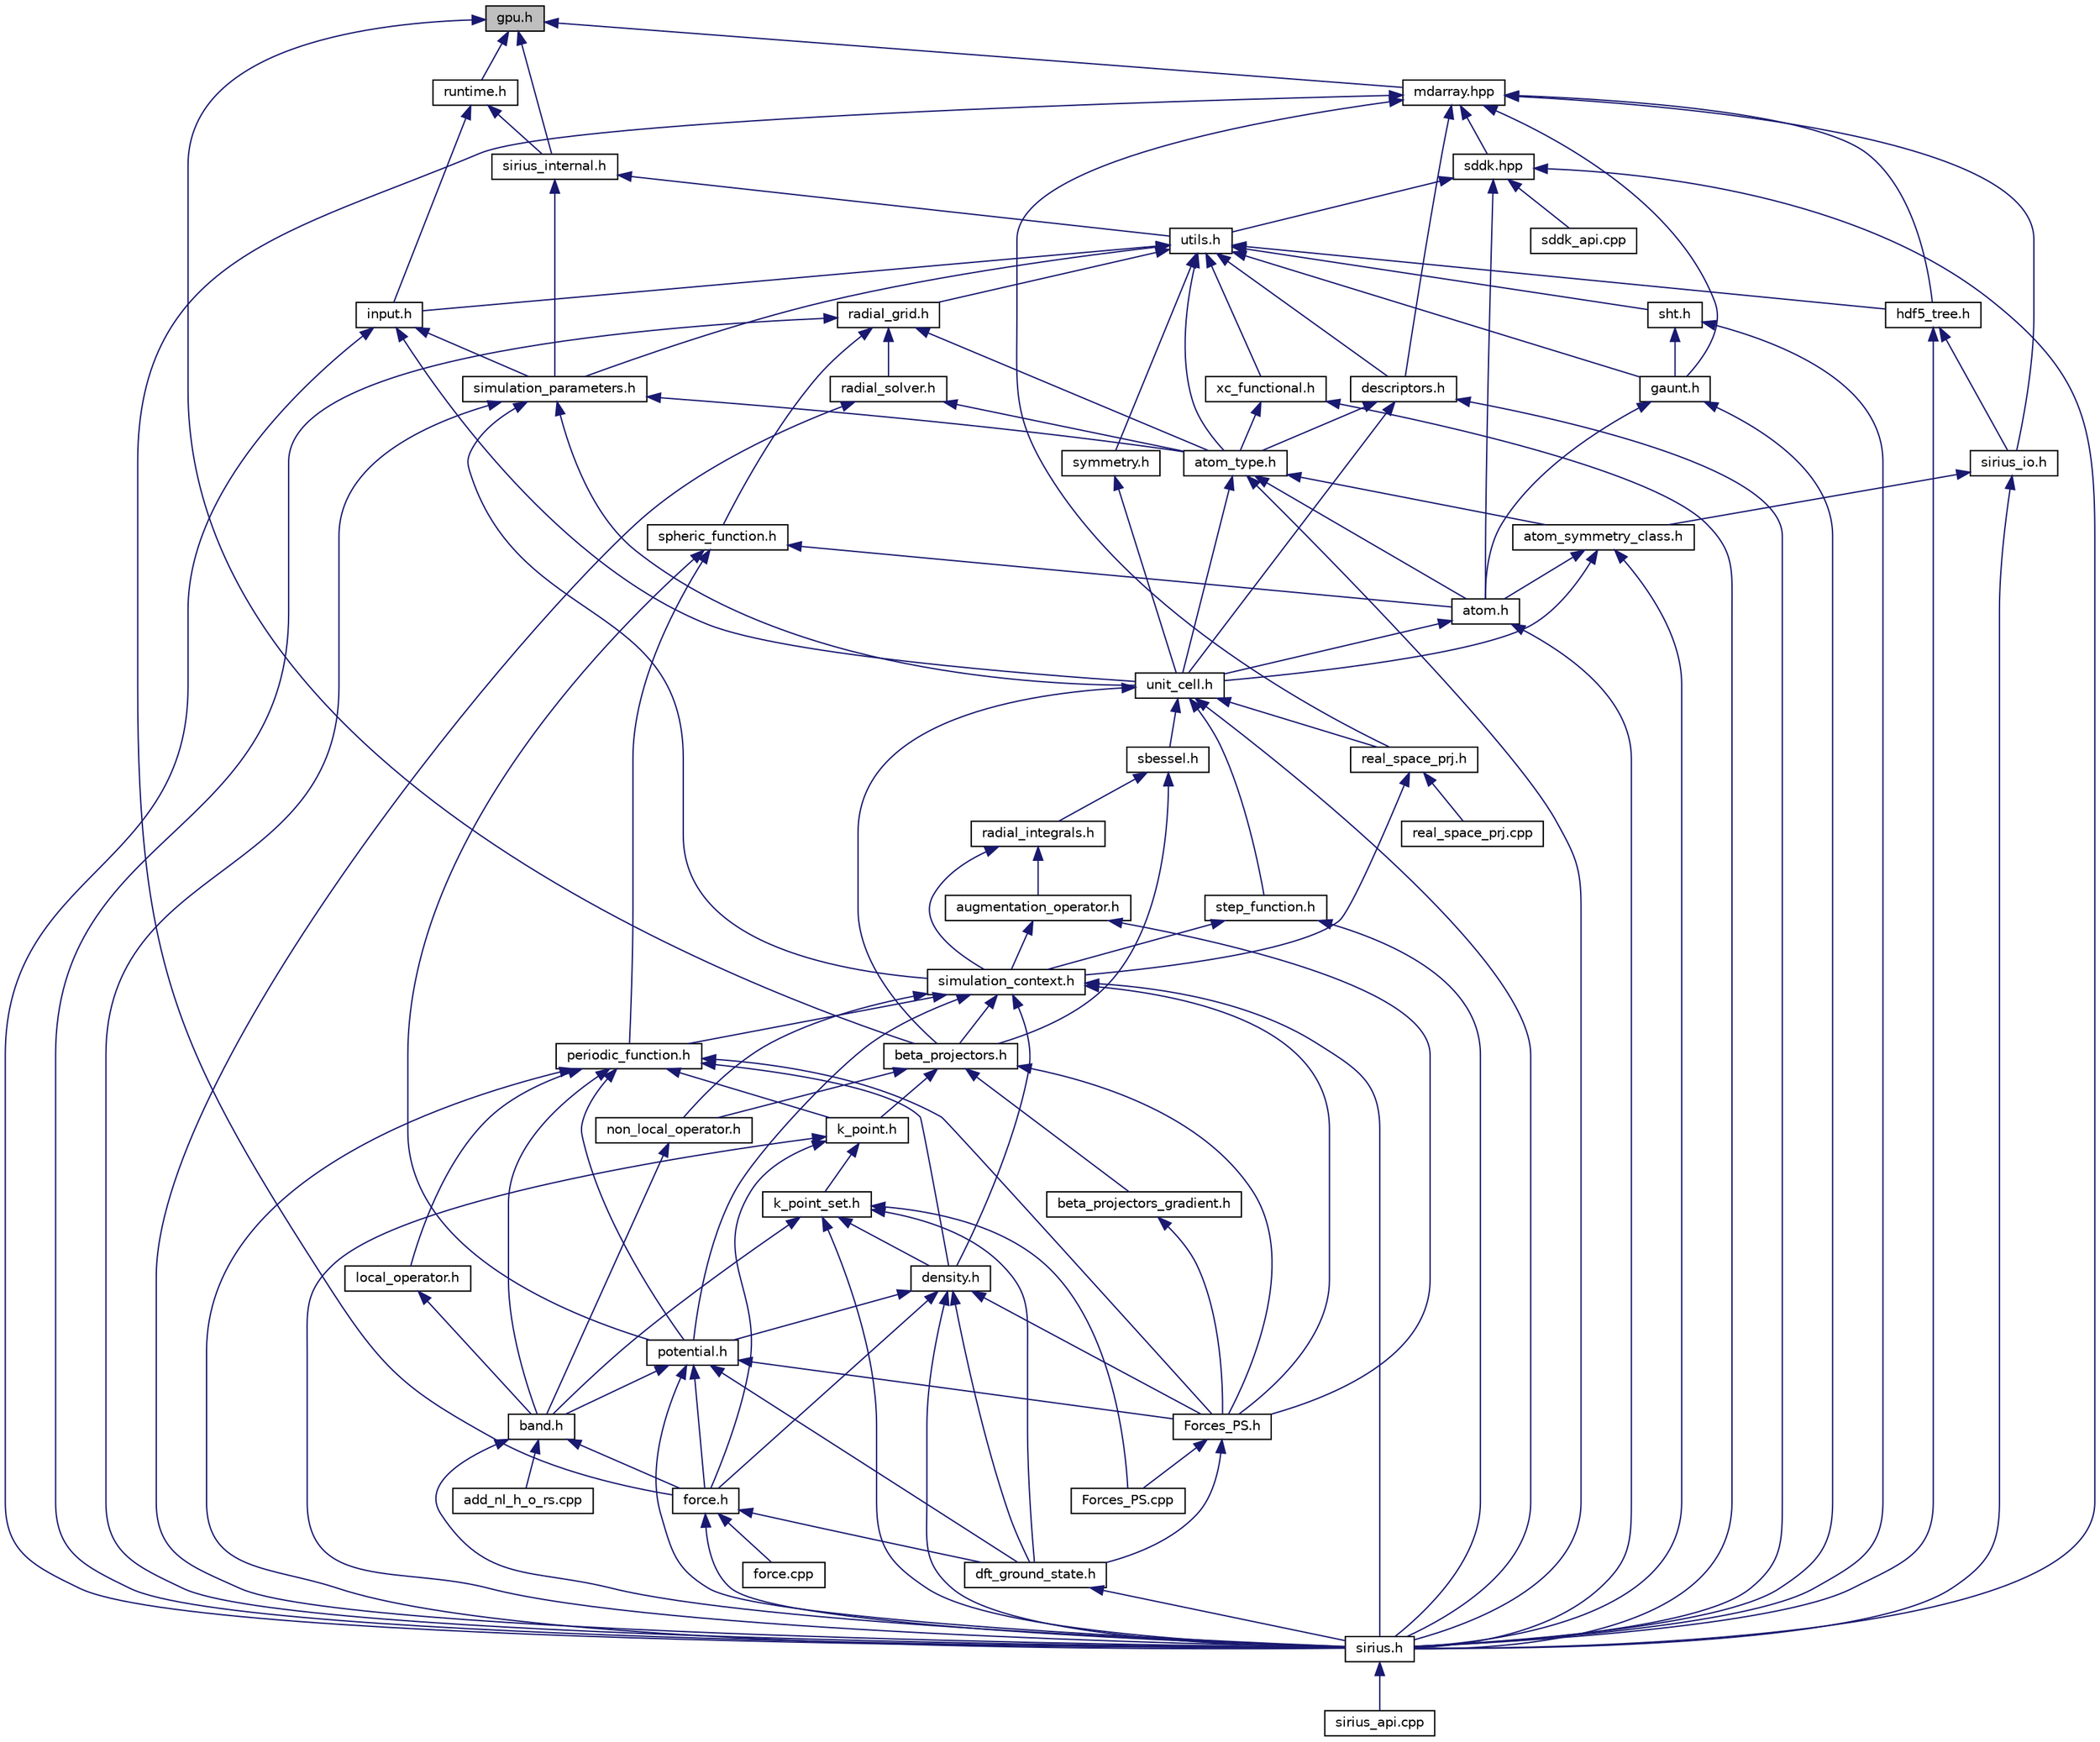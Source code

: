 digraph "gpu.h"
{
 // INTERACTIVE_SVG=YES
  edge [fontname="Helvetica",fontsize="10",labelfontname="Helvetica",labelfontsize="10"];
  node [fontname="Helvetica",fontsize="10",shape=record];
  Node1 [label="gpu.h",height=0.2,width=0.4,color="black", fillcolor="grey75", style="filled", fontcolor="black"];
  Node1 -> Node2 [dir="back",color="midnightblue",fontsize="10",style="solid"];
  Node2 [label="sirius_internal.h",height=0.2,width=0.4,color="black", fillcolor="white", style="filled",URL="$sirius__internal_8h.html",tooltip="Contains basic definitions and declarations. "];
  Node2 -> Node3 [dir="back",color="midnightblue",fontsize="10",style="solid"];
  Node3 [label="utils.h",height=0.2,width=0.4,color="black", fillcolor="white", style="filled",URL="$utils_8h.html",tooltip="Contains definition and partial implementation of sirius::Utils class. "];
  Node3 -> Node4 [dir="back",color="midnightblue",fontsize="10",style="solid"];
  Node4 [label="gaunt.h",height=0.2,width=0.4,color="black", fillcolor="white", style="filled",URL="$gaunt_8h.html",tooltip="Contains definition and implementation of sirius::Gaunt class. "];
  Node4 -> Node5 [dir="back",color="midnightblue",fontsize="10",style="solid"];
  Node5 [label="atom.h",height=0.2,width=0.4,color="black", fillcolor="white", style="filled",URL="$atom_8h.html",tooltip="Contains declaration and partial implementation of sirius::Atom class. "];
  Node5 -> Node6 [dir="back",color="midnightblue",fontsize="10",style="solid"];
  Node6 [label="unit_cell.h",height=0.2,width=0.4,color="black", fillcolor="white", style="filled",URL="$unit__cell_8h.html",tooltip="Contains definition and partial implementation of sirius::Unit_cell class. "];
  Node6 -> Node7 [dir="back",color="midnightblue",fontsize="10",style="solid"];
  Node7 [label="sbessel.h",height=0.2,width=0.4,color="black", fillcolor="white", style="filled",URL="$sbessel_8h.html",tooltip="Contains implementation of sirius::Spherical_Bessel_functions and sirius::sbessel_approx classes..."];
  Node7 -> Node8 [dir="back",color="midnightblue",fontsize="10",style="solid"];
  Node8 [label="radial_integrals.h",height=0.2,width=0.4,color="black", fillcolor="white", style="filled",URL="$radial__integrals_8h.html",tooltip="Representation of various radial integrals. "];
  Node8 -> Node9 [dir="back",color="midnightblue",fontsize="10",style="solid"];
  Node9 [label="augmentation_operator.h",height=0.2,width=0.4,color="black", fillcolor="white", style="filled",URL="$augmentation__operator_8h.html",tooltip="Contains implementation of sirius::Augmentation_operator class. "];
  Node9 -> Node10 [dir="back",color="midnightblue",fontsize="10",style="solid"];
  Node10 [label="simulation_context.h",height=0.2,width=0.4,color="black", fillcolor="white", style="filled",URL="$simulation__context_8h.html",tooltip="Contains definition and implementation of Simulation_parameters and Simulation_context classes..."];
  Node10 -> Node11 [dir="back",color="midnightblue",fontsize="10",style="solid"];
  Node11 [label="periodic_function.h",height=0.2,width=0.4,color="black", fillcolor="white", style="filled",URL="$periodic__function_8h.html",tooltip="Contains declaration and partial implementation of sirius::Periodic_function class. "];
  Node11 -> Node12 [dir="back",color="midnightblue",fontsize="10",style="solid"];
  Node12 [label="band.h",height=0.2,width=0.4,color="black", fillcolor="white", style="filled",URL="$band_8h.html",tooltip="Contains declaration and partial implementation of sirius::Band class. "];
  Node12 -> Node13 [dir="back",color="midnightblue",fontsize="10",style="solid"];
  Node13 [label="add_nl_h_o_rs.cpp",height=0.2,width=0.4,color="black", fillcolor="white", style="filled",URL="$add__nl__h__o__rs_8cpp_source.html"];
  Node12 -> Node14 [dir="back",color="midnightblue",fontsize="10",style="solid"];
  Node14 [label="force.h",height=0.2,width=0.4,color="black", fillcolor="white", style="filled",URL="$force_8h.html",tooltip="Contains definition of sirius::Force class. "];
  Node14 -> Node15 [dir="back",color="midnightblue",fontsize="10",style="solid"];
  Node15 [label="dft_ground_state.h",height=0.2,width=0.4,color="black", fillcolor="white", style="filled",URL="$dft__ground__state_8h.html",tooltip="Contains definition and partial implementation of sirius::DFT_ground_state class. ..."];
  Node15 -> Node16 [dir="back",color="midnightblue",fontsize="10",style="solid"];
  Node16 [label="sirius.h",height=0.2,width=0.4,color="black", fillcolor="white", style="filled",URL="$sirius_8h.html",tooltip="\"All-in-one\" include file. "];
  Node16 -> Node17 [dir="back",color="midnightblue",fontsize="10",style="solid"];
  Node17 [label="sirius_api.cpp",height=0.2,width=0.4,color="black", fillcolor="white", style="filled",URL="$sirius__api_8cpp.html",tooltip="Fortran API. "];
  Node14 -> Node18 [dir="back",color="midnightblue",fontsize="10",style="solid"];
  Node18 [label="force.cpp",height=0.2,width=0.4,color="black", fillcolor="white", style="filled",URL="$force_8cpp.html",tooltip="Contains implementation of sirius::Force class. "];
  Node14 -> Node16 [dir="back",color="midnightblue",fontsize="10",style="solid"];
  Node12 -> Node16 [dir="back",color="midnightblue",fontsize="10",style="solid"];
  Node11 -> Node19 [dir="back",color="midnightblue",fontsize="10",style="solid"];
  Node19 [label="k_point.h",height=0.2,width=0.4,color="black", fillcolor="white", style="filled",URL="$k__point_8h.html",tooltip="Contains definition and partial implementation of sirius::K_point class. "];
  Node19 -> Node20 [dir="back",color="midnightblue",fontsize="10",style="solid"];
  Node20 [label="k_point_set.h",height=0.2,width=0.4,color="black", fillcolor="white", style="filled",URL="$k__point__set_8h.html",tooltip="Contains declaration and partial implementation of sirius::K_point_set class. "];
  Node20 -> Node12 [dir="back",color="midnightblue",fontsize="10",style="solid"];
  Node20 -> Node21 [dir="back",color="midnightblue",fontsize="10",style="solid"];
  Node21 [label="density.h",height=0.2,width=0.4,color="black", fillcolor="white", style="filled",URL="$density_8h.html",tooltip="Contains definition and partial implementation of sirius::Density class. "];
  Node21 -> Node22 [dir="back",color="midnightblue",fontsize="10",style="solid"];
  Node22 [label="potential.h",height=0.2,width=0.4,color="black", fillcolor="white", style="filled",URL="$potential_8h.html",tooltip="Contains declaration and partial implementation of sirius::Potential class. "];
  Node22 -> Node12 [dir="back",color="midnightblue",fontsize="10",style="solid"];
  Node22 -> Node15 [dir="back",color="midnightblue",fontsize="10",style="solid"];
  Node22 -> Node14 [dir="back",color="midnightblue",fontsize="10",style="solid"];
  Node22 -> Node23 [dir="back",color="midnightblue",fontsize="10",style="solid"];
  Node23 [label="Forces_PS.h",height=0.2,width=0.4,color="black", fillcolor="white", style="filled",URL="$_forces___p_s_8h_source.html"];
  Node23 -> Node15 [dir="back",color="midnightblue",fontsize="10",style="solid"];
  Node23 -> Node24 [dir="back",color="midnightblue",fontsize="10",style="solid"];
  Node24 [label="Forces_PS.cpp",height=0.2,width=0.4,color="black", fillcolor="white", style="filled",URL="$_forces___p_s_8cpp_source.html"];
  Node22 -> Node16 [dir="back",color="midnightblue",fontsize="10",style="solid"];
  Node21 -> Node15 [dir="back",color="midnightblue",fontsize="10",style="solid"];
  Node21 -> Node14 [dir="back",color="midnightblue",fontsize="10",style="solid"];
  Node21 -> Node23 [dir="back",color="midnightblue",fontsize="10",style="solid"];
  Node21 -> Node16 [dir="back",color="midnightblue",fontsize="10",style="solid"];
  Node20 -> Node15 [dir="back",color="midnightblue",fontsize="10",style="solid"];
  Node20 -> Node24 [dir="back",color="midnightblue",fontsize="10",style="solid"];
  Node20 -> Node16 [dir="back",color="midnightblue",fontsize="10",style="solid"];
  Node19 -> Node14 [dir="back",color="midnightblue",fontsize="10",style="solid"];
  Node19 -> Node16 [dir="back",color="midnightblue",fontsize="10",style="solid"];
  Node11 -> Node22 [dir="back",color="midnightblue",fontsize="10",style="solid"];
  Node11 -> Node21 [dir="back",color="midnightblue",fontsize="10",style="solid"];
  Node11 -> Node25 [dir="back",color="midnightblue",fontsize="10",style="solid"];
  Node25 [label="local_operator.h",height=0.2,width=0.4,color="black", fillcolor="white", style="filled",URL="$local__operator_8h.html",tooltip="Contains declaration and implementation of sirius::Local_operator class. "];
  Node25 -> Node12 [dir="back",color="midnightblue",fontsize="10",style="solid"];
  Node11 -> Node23 [dir="back",color="midnightblue",fontsize="10",style="solid"];
  Node11 -> Node16 [dir="back",color="midnightblue",fontsize="10",style="solid"];
  Node10 -> Node26 [dir="back",color="midnightblue",fontsize="10",style="solid"];
  Node26 [label="beta_projectors.h",height=0.2,width=0.4,color="black", fillcolor="white", style="filled",URL="$beta__projectors_8h.html",tooltip="Contains declaration and implementation of sirius::Beta_projectors class. "];
  Node26 -> Node19 [dir="back",color="midnightblue",fontsize="10",style="solid"];
  Node26 -> Node27 [dir="back",color="midnightblue",fontsize="10",style="solid"];
  Node27 [label="non_local_operator.h",height=0.2,width=0.4,color="black", fillcolor="white", style="filled",URL="$non__local__operator_8h.html",tooltip="Contains declaration and implementation of sirius::Non_local_operator class. "];
  Node27 -> Node12 [dir="back",color="midnightblue",fontsize="10",style="solid"];
  Node26 -> Node28 [dir="back",color="midnightblue",fontsize="10",style="solid"];
  Node28 [label="beta_projectors_gradient.h",height=0.2,width=0.4,color="black", fillcolor="white", style="filled",URL="$beta__projectors__gradient_8h_source.html"];
  Node28 -> Node23 [dir="back",color="midnightblue",fontsize="10",style="solid"];
  Node26 -> Node23 [dir="back",color="midnightblue",fontsize="10",style="solid"];
  Node10 -> Node22 [dir="back",color="midnightblue",fontsize="10",style="solid"];
  Node10 -> Node21 [dir="back",color="midnightblue",fontsize="10",style="solid"];
  Node10 -> Node27 [dir="back",color="midnightblue",fontsize="10",style="solid"];
  Node10 -> Node23 [dir="back",color="midnightblue",fontsize="10",style="solid"];
  Node10 -> Node16 [dir="back",color="midnightblue",fontsize="10",style="solid"];
  Node9 -> Node23 [dir="back",color="midnightblue",fontsize="10",style="solid"];
  Node8 -> Node10 [dir="back",color="midnightblue",fontsize="10",style="solid"];
  Node7 -> Node26 [dir="back",color="midnightblue",fontsize="10",style="solid"];
  Node6 -> Node29 [dir="back",color="midnightblue",fontsize="10",style="solid"];
  Node29 [label="step_function.h",height=0.2,width=0.4,color="black", fillcolor="white", style="filled",URL="$step__function_8h.html",tooltip="Contains definition and partial implementation of sirius::Step_function class. "];
  Node29 -> Node10 [dir="back",color="midnightblue",fontsize="10",style="solid"];
  Node29 -> Node16 [dir="back",color="midnightblue",fontsize="10",style="solid"];
  Node6 -> Node30 [dir="back",color="midnightblue",fontsize="10",style="solid"];
  Node30 [label="real_space_prj.h",height=0.2,width=0.4,color="black", fillcolor="white", style="filled",URL="$real__space__prj_8h_source.html"];
  Node30 -> Node10 [dir="back",color="midnightblue",fontsize="10",style="solid"];
  Node30 -> Node31 [dir="back",color="midnightblue",fontsize="10",style="solid"];
  Node31 [label="real_space_prj.cpp",height=0.2,width=0.4,color="black", fillcolor="white", style="filled",URL="$real__space__prj_8cpp_source.html"];
  Node6 -> Node26 [dir="back",color="midnightblue",fontsize="10",style="solid"];
  Node6 -> Node16 [dir="back",color="midnightblue",fontsize="10",style="solid"];
  Node5 -> Node16 [dir="back",color="midnightblue",fontsize="10",style="solid"];
  Node4 -> Node16 [dir="back",color="midnightblue",fontsize="10",style="solid"];
  Node3 -> Node32 [dir="back",color="midnightblue",fontsize="10",style="solid"];
  Node32 [label="sht.h",height=0.2,width=0.4,color="black", fillcolor="white", style="filled",URL="$sht_8h.html",tooltip="Contains declaration and particular implementation of sirius::SHT class. "];
  Node32 -> Node4 [dir="back",color="midnightblue",fontsize="10",style="solid"];
  Node32 -> Node16 [dir="back",color="midnightblue",fontsize="10",style="solid"];
  Node3 -> Node33 [dir="back",color="midnightblue",fontsize="10",style="solid"];
  Node33 [label="descriptors.h",height=0.2,width=0.4,color="black", fillcolor="white", style="filled",URL="$descriptors_8h.html",tooltip="Descriptors for various data structures. "];
  Node33 -> Node34 [dir="back",color="midnightblue",fontsize="10",style="solid"];
  Node34 [label="atom_type.h",height=0.2,width=0.4,color="black", fillcolor="white", style="filled",URL="$atom__type_8h.html",tooltip="Contains definition of sirius::radial_functions_index and sirius::basis_functions_index classes and d..."];
  Node34 -> Node5 [dir="back",color="midnightblue",fontsize="10",style="solid"];
  Node34 -> Node35 [dir="back",color="midnightblue",fontsize="10",style="solid"];
  Node35 [label="atom_symmetry_class.h",height=0.2,width=0.4,color="black", fillcolor="white", style="filled",URL="$atom__symmetry__class_8h.html",tooltip="Contains declaration and partial implementation of sirius::Atom_symmetry_class class. "];
  Node35 -> Node5 [dir="back",color="midnightblue",fontsize="10",style="solid"];
  Node35 -> Node6 [dir="back",color="midnightblue",fontsize="10",style="solid"];
  Node35 -> Node16 [dir="back",color="midnightblue",fontsize="10",style="solid"];
  Node34 -> Node6 [dir="back",color="midnightblue",fontsize="10",style="solid"];
  Node34 -> Node16 [dir="back",color="midnightblue",fontsize="10",style="solid"];
  Node33 -> Node6 [dir="back",color="midnightblue",fontsize="10",style="solid"];
  Node33 -> Node16 [dir="back",color="midnightblue",fontsize="10",style="solid"];
  Node3 -> Node34 [dir="back",color="midnightblue",fontsize="10",style="solid"];
  Node3 -> Node36 [dir="back",color="midnightblue",fontsize="10",style="solid"];
  Node36 [label="radial_grid.h",height=0.2,width=0.4,color="black", fillcolor="white", style="filled",URL="$radial__grid_8h.html",tooltip="Contains declaraion and partial implementation of sirius::Radial_grid class. "];
  Node36 -> Node34 [dir="back",color="midnightblue",fontsize="10",style="solid"];
  Node36 -> Node37 [dir="back",color="midnightblue",fontsize="10",style="solid"];
  Node37 [label="radial_solver.h",height=0.2,width=0.4,color="black", fillcolor="white", style="filled",URL="$radial__solver_8h.html",tooltip="Contains declaration and partial implementation of sirius::Radial_solver class. "];
  Node37 -> Node34 [dir="back",color="midnightblue",fontsize="10",style="solid"];
  Node37 -> Node16 [dir="back",color="midnightblue",fontsize="10",style="solid"];
  Node36 -> Node38 [dir="back",color="midnightblue",fontsize="10",style="solid"];
  Node38 [label="spheric_function.h",height=0.2,width=0.4,color="black", fillcolor="white", style="filled",URL="$spheric__function_8h.html",tooltip="Contains declaration and implementation of sirius::Spheric_function and sirius::Spheric_function_grad..."];
  Node38 -> Node5 [dir="back",color="midnightblue",fontsize="10",style="solid"];
  Node38 -> Node11 [dir="back",color="midnightblue",fontsize="10",style="solid"];
  Node38 -> Node22 [dir="back",color="midnightblue",fontsize="10",style="solid"];
  Node36 -> Node16 [dir="back",color="midnightblue",fontsize="10",style="solid"];
  Node3 -> Node39 [dir="back",color="midnightblue",fontsize="10",style="solid"];
  Node39 [label="xc_functional.h",height=0.2,width=0.4,color="black", fillcolor="white", style="filled",URL="$xc__functional_8h.html",tooltip="Contains implementation of sirius::XC_functional class. "];
  Node39 -> Node34 [dir="back",color="midnightblue",fontsize="10",style="solid"];
  Node39 -> Node16 [dir="back",color="midnightblue",fontsize="10",style="solid"];
  Node3 -> Node40 [dir="back",color="midnightblue",fontsize="10",style="solid"];
  Node40 [label="simulation_parameters.h",height=0.2,width=0.4,color="black", fillcolor="white", style="filled",URL="$simulation__parameters_8h.html",tooltip="Contains definition and implementation of sirius::Simulation_parameters class. "];
  Node40 -> Node34 [dir="back",color="midnightblue",fontsize="10",style="solid"];
  Node40 -> Node6 [dir="back",color="midnightblue",fontsize="10",style="solid"];
  Node40 -> Node10 [dir="back",color="midnightblue",fontsize="10",style="solid"];
  Node40 -> Node16 [dir="back",color="midnightblue",fontsize="10",style="solid"];
  Node3 -> Node41 [dir="back",color="midnightblue",fontsize="10",style="solid"];
  Node41 [label="input.h",height=0.2,width=0.4,color="black", fillcolor="white", style="filled",URL="$input_8h.html",tooltip="Contains declarations and implementations of input parameters structures. "];
  Node41 -> Node40 [dir="back",color="midnightblue",fontsize="10",style="solid"];
  Node41 -> Node6 [dir="back",color="midnightblue",fontsize="10",style="solid"];
  Node41 -> Node16 [dir="back",color="midnightblue",fontsize="10",style="solid"];
  Node3 -> Node42 [dir="back",color="midnightblue",fontsize="10",style="solid"];
  Node42 [label="hdf5_tree.h",height=0.2,width=0.4,color="black", fillcolor="white", style="filled",URL="$hdf5__tree_8h.html",tooltip="Contains definition and implementation of sirius::HDF5_tree class. "];
  Node42 -> Node43 [dir="back",color="midnightblue",fontsize="10",style="solid"];
  Node43 [label="sirius_io.h",height=0.2,width=0.4,color="black", fillcolor="white", style="filled",URL="$sirius__io_8h.html",tooltip="Contains declaration and implementation of sirius::pstdout and sirius::sirius_io classes. "];
  Node43 -> Node35 [dir="back",color="midnightblue",fontsize="10",style="solid"];
  Node43 -> Node16 [dir="back",color="midnightblue",fontsize="10",style="solid"];
  Node42 -> Node16 [dir="back",color="midnightblue",fontsize="10",style="solid"];
  Node3 -> Node44 [dir="back",color="midnightblue",fontsize="10",style="solid"];
  Node44 [label="symmetry.h",height=0.2,width=0.4,color="black", fillcolor="white", style="filled",URL="$symmetry_8h.html",tooltip="Contains definition and partial implementation of sirius::Symmetry class. "];
  Node44 -> Node6 [dir="back",color="midnightblue",fontsize="10",style="solid"];
  Node2 -> Node40 [dir="back",color="midnightblue",fontsize="10",style="solid"];
  Node1 -> Node45 [dir="back",color="midnightblue",fontsize="10",style="solid"];
  Node45 [label="runtime.h",height=0.2,width=0.4,color="black", fillcolor="white", style="filled",URL="$runtime_8h_source.html"];
  Node45 -> Node2 [dir="back",color="midnightblue",fontsize="10",style="solid"];
  Node45 -> Node41 [dir="back",color="midnightblue",fontsize="10",style="solid"];
  Node1 -> Node26 [dir="back",color="midnightblue",fontsize="10",style="solid"];
  Node1 -> Node46 [dir="back",color="midnightblue",fontsize="10",style="solid"];
  Node46 [label="mdarray.hpp",height=0.2,width=0.4,color="black", fillcolor="white", style="filled",URL="$mdarray_8hpp.html",tooltip="Contains implementation of multidimensional array class. "];
  Node46 -> Node4 [dir="back",color="midnightblue",fontsize="10",style="solid"];
  Node46 -> Node33 [dir="back",color="midnightblue",fontsize="10",style="solid"];
  Node46 -> Node42 [dir="back",color="midnightblue",fontsize="10",style="solid"];
  Node46 -> Node43 [dir="back",color="midnightblue",fontsize="10",style="solid"];
  Node46 -> Node30 [dir="back",color="midnightblue",fontsize="10",style="solid"];
  Node46 -> Node14 [dir="back",color="midnightblue",fontsize="10",style="solid"];
  Node46 -> Node47 [dir="back",color="midnightblue",fontsize="10",style="solid"];
  Node47 [label="sddk.hpp",height=0.2,width=0.4,color="black", fillcolor="white", style="filled",URL="$sddk_8hpp_source.html"];
  Node47 -> Node3 [dir="back",color="midnightblue",fontsize="10",style="solid"];
  Node47 -> Node5 [dir="back",color="midnightblue",fontsize="10",style="solid"];
  Node47 -> Node48 [dir="back",color="midnightblue",fontsize="10",style="solid"];
  Node48 [label="sddk_api.cpp",height=0.2,width=0.4,color="black", fillcolor="white", style="filled",URL="$sddk__api_8cpp_source.html"];
  Node47 -> Node16 [dir="back",color="midnightblue",fontsize="10",style="solid"];
}
